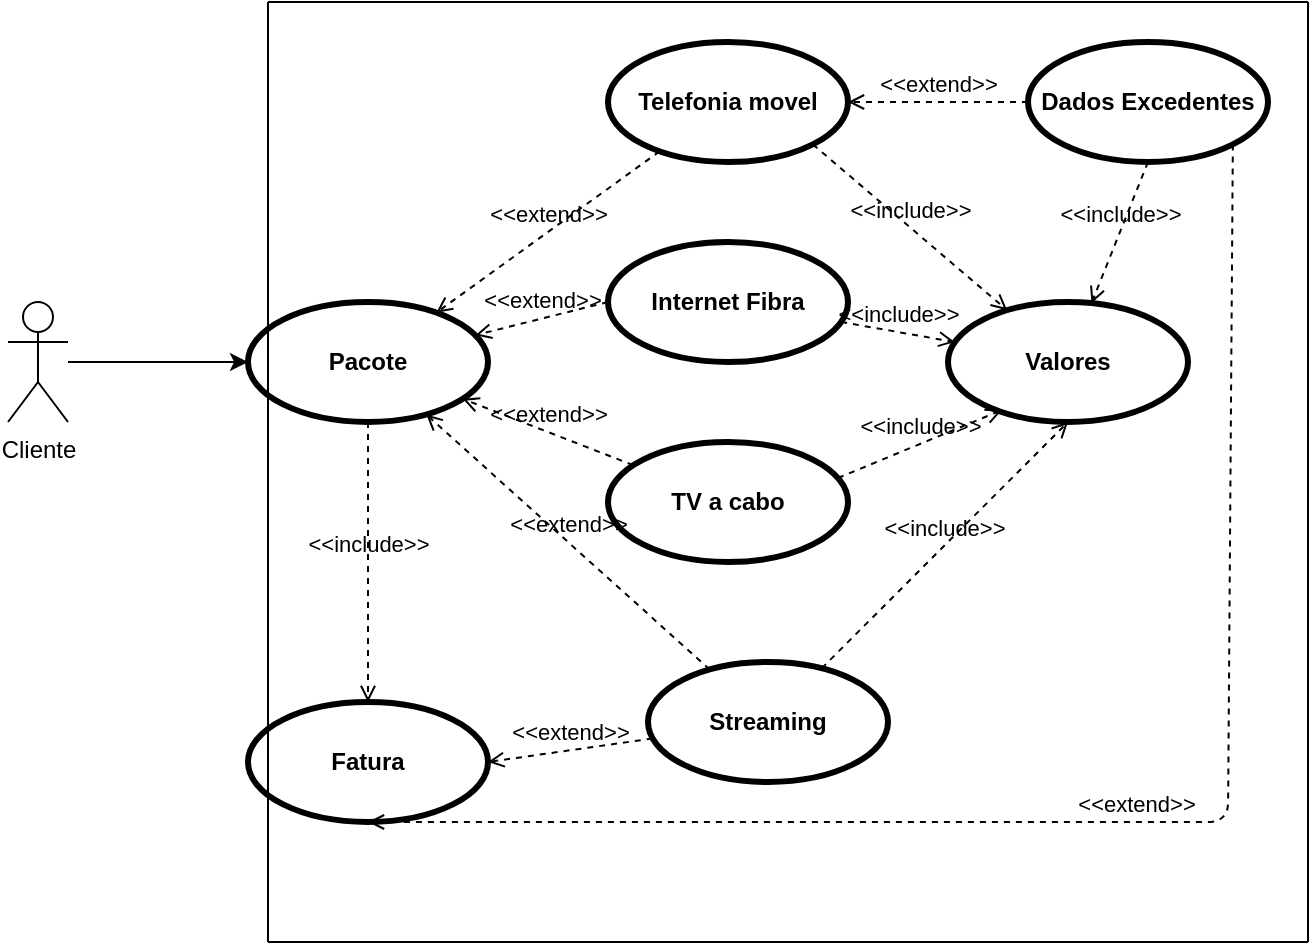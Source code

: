 <mxfile version="14.4.3" type="device"><diagram id="vM5mbAopHErgWm3sfwu7" name="Página-1"><mxGraphModel dx="852" dy="504" grid="1" gridSize="10" guides="1" tooltips="1" connect="1" arrows="1" fold="1" page="1" pageScale="1" pageWidth="827" pageHeight="1169" math="0" shadow="0"><root><mxCell id="0"/><mxCell id="1" parent="0"/><mxCell id="7Kt9a6MuLK5Bq8CgFnJq-1" style="edgeStyle=orthogonalEdgeStyle;rounded=0;orthogonalLoop=1;jettySize=auto;html=1;entryX=0;entryY=0.5;entryDx=0;entryDy=0;" edge="1" parent="1" source="8WbRk7bnxreEaYC1EVbO-1" target="8WbRk7bnxreEaYC1EVbO-4"><mxGeometry relative="1" as="geometry"/></mxCell><mxCell id="8WbRk7bnxreEaYC1EVbO-1" value="Cliente" style="shape=umlActor;html=1;verticalLabelPosition=bottom;verticalAlign=top;align=center;" parent="1" vertex="1"><mxGeometry x="50" y="160" width="30" height="60" as="geometry"/></mxCell><mxCell id="8WbRk7bnxreEaYC1EVbO-4" value="Pacote" style="shape=ellipse;html=1;strokeWidth=3;fontStyle=1;whiteSpace=wrap;align=center;perimeter=ellipsePerimeter;" parent="1" vertex="1"><mxGeometry x="170" y="160" width="120" height="60" as="geometry"/></mxCell><mxCell id="8WbRk7bnxreEaYC1EVbO-6" value="Streaming" style="shape=ellipse;html=1;strokeWidth=3;fontStyle=1;whiteSpace=wrap;align=center;perimeter=ellipsePerimeter;" parent="1" vertex="1"><mxGeometry x="370" y="340" width="120" height="60" as="geometry"/></mxCell><mxCell id="8WbRk7bnxreEaYC1EVbO-11" value="TV a cabo" style="shape=ellipse;html=1;strokeWidth=3;fontStyle=1;whiteSpace=wrap;align=center;perimeter=ellipsePerimeter;" parent="1" vertex="1"><mxGeometry x="350" y="230" width="120" height="60" as="geometry"/></mxCell><mxCell id="8WbRk7bnxreEaYC1EVbO-13" value="Internet Fibra" style="shape=ellipse;html=1;strokeWidth=3;fontStyle=1;whiteSpace=wrap;align=center;perimeter=ellipsePerimeter;" parent="1" vertex="1"><mxGeometry x="350" y="130" width="120" height="60" as="geometry"/></mxCell><mxCell id="8WbRk7bnxreEaYC1EVbO-15" value="Dados Excedentes" style="shape=ellipse;html=1;strokeWidth=3;fontStyle=1;whiteSpace=wrap;align=center;perimeter=ellipsePerimeter;" parent="1" vertex="1"><mxGeometry x="560" y="30" width="120" height="60" as="geometry"/></mxCell><mxCell id="8WbRk7bnxreEaYC1EVbO-17" value="Valores" style="shape=ellipse;html=1;strokeWidth=3;fontStyle=1;whiteSpace=wrap;align=center;perimeter=ellipsePerimeter;" parent="1" vertex="1"><mxGeometry x="520" y="160" width="120" height="60" as="geometry"/></mxCell><mxCell id="8WbRk7bnxreEaYC1EVbO-19" value="Telefonia movel" style="shape=ellipse;html=1;strokeWidth=3;fontStyle=1;whiteSpace=wrap;align=center;perimeter=ellipsePerimeter;" parent="1" vertex="1"><mxGeometry x="350" y="30" width="120" height="60" as="geometry"/></mxCell><mxCell id="8WbRk7bnxreEaYC1EVbO-23" value="Fatura" style="shape=ellipse;html=1;strokeWidth=3;fontStyle=1;whiteSpace=wrap;align=center;perimeter=ellipsePerimeter;" parent="1" vertex="1"><mxGeometry x="170" y="360" width="120" height="60" as="geometry"/></mxCell><mxCell id="8WbRk7bnxreEaYC1EVbO-28" value="" style="endArrow=none;html=1;" parent="1" edge="1"><mxGeometry width="50" height="50" relative="1" as="geometry"><mxPoint x="180" y="10" as="sourcePoint"/><mxPoint x="700" y="10" as="targetPoint"/><Array as="points"><mxPoint x="450" y="10"/></Array></mxGeometry></mxCell><mxCell id="8WbRk7bnxreEaYC1EVbO-29" value="" style="endArrow=none;html=1;" parent="1" edge="1"><mxGeometry width="50" height="50" relative="1" as="geometry"><mxPoint x="180" y="480" as="sourcePoint"/><mxPoint x="700" y="480" as="targetPoint"/></mxGeometry></mxCell><mxCell id="8WbRk7bnxreEaYC1EVbO-30" value="" style="endArrow=none;html=1;" parent="1" edge="1"><mxGeometry width="50" height="50" relative="1" as="geometry"><mxPoint x="700" y="480" as="sourcePoint"/><mxPoint x="700" y="10" as="targetPoint"/></mxGeometry></mxCell><mxCell id="8WbRk7bnxreEaYC1EVbO-31" value="" style="endArrow=none;html=1;" parent="1" edge="1"><mxGeometry width="50" height="50" relative="1" as="geometry"><mxPoint x="180" y="10" as="sourcePoint"/><mxPoint x="180" y="480" as="targetPoint"/></mxGeometry></mxCell><mxCell id="7Kt9a6MuLK5Bq8CgFnJq-2" value="&amp;lt;&amp;lt;extend&amp;gt;&amp;gt;" style="html=1;verticalAlign=bottom;labelBackgroundColor=none;endArrow=open;endFill=0;dashed=1;" edge="1" parent="1" source="8WbRk7bnxreEaYC1EVbO-19" target="8WbRk7bnxreEaYC1EVbO-4"><mxGeometry width="160" relative="1" as="geometry"><mxPoint x="330" y="260" as="sourcePoint"/><mxPoint x="490" y="260" as="targetPoint"/></mxGeometry></mxCell><mxCell id="7Kt9a6MuLK5Bq8CgFnJq-3" value="&amp;lt;&amp;lt;extend&amp;gt;&amp;gt;" style="html=1;verticalAlign=bottom;labelBackgroundColor=none;endArrow=open;endFill=0;dashed=1;exitX=0;exitY=0.5;exitDx=0;exitDy=0;" edge="1" parent="1" source="8WbRk7bnxreEaYC1EVbO-13" target="8WbRk7bnxreEaYC1EVbO-4"><mxGeometry width="160" relative="1" as="geometry"><mxPoint x="327.425" y="170.002" as="sourcePoint"/><mxPoint x="292.57" y="206" as="targetPoint"/></mxGeometry></mxCell><mxCell id="7Kt9a6MuLK5Bq8CgFnJq-7" value="&amp;lt;&amp;lt;extend&amp;gt;&amp;gt;" style="html=1;verticalAlign=bottom;labelBackgroundColor=none;endArrow=open;endFill=0;dashed=1;" edge="1" parent="1" source="8WbRk7bnxreEaYC1EVbO-11" target="8WbRk7bnxreEaYC1EVbO-4"><mxGeometry width="160" relative="1" as="geometry"><mxPoint x="353.855" y="127.002" as="sourcePoint"/><mxPoint x="319" y="163" as="targetPoint"/></mxGeometry></mxCell><mxCell id="7Kt9a6MuLK5Bq8CgFnJq-8" value="&amp;lt;&amp;lt;extend&amp;gt;&amp;gt;" style="html=1;verticalAlign=bottom;labelBackgroundColor=none;endArrow=open;endFill=0;dashed=1;" edge="1" parent="1" source="8WbRk7bnxreEaYC1EVbO-6" target="8WbRk7bnxreEaYC1EVbO-4"><mxGeometry width="160" relative="1" as="geometry"><mxPoint x="363.855" y="137.002" as="sourcePoint"/><mxPoint x="329" y="173" as="targetPoint"/></mxGeometry></mxCell><mxCell id="7Kt9a6MuLK5Bq8CgFnJq-13" value="&amp;lt;&amp;lt;include&amp;gt;&amp;gt;" style="html=1;verticalAlign=bottom;labelBackgroundColor=none;endArrow=open;endFill=0;dashed=1;" edge="1" parent="1" source="8WbRk7bnxreEaYC1EVbO-13" target="8WbRk7bnxreEaYC1EVbO-17"><mxGeometry width="160" relative="1" as="geometry"><mxPoint x="330" y="250" as="sourcePoint"/><mxPoint x="490" y="250" as="targetPoint"/></mxGeometry></mxCell><mxCell id="7Kt9a6MuLK5Bq8CgFnJq-14" value="&amp;lt;&amp;lt;include&amp;gt;&amp;gt;" style="html=1;verticalAlign=bottom;labelBackgroundColor=none;endArrow=open;endFill=0;dashed=1;entryX=0.225;entryY=0.9;entryDx=0;entryDy=0;entryPerimeter=0;exitX=0.958;exitY=0.3;exitDx=0;exitDy=0;exitPerimeter=0;" edge="1" parent="1" source="8WbRk7bnxreEaYC1EVbO-11" target="8WbRk7bnxreEaYC1EVbO-17"><mxGeometry width="160" relative="1" as="geometry"><mxPoint x="495.92" y="119.127" as="sourcePoint"/><mxPoint x="584.291" y="101.142" as="targetPoint"/></mxGeometry></mxCell><mxCell id="7Kt9a6MuLK5Bq8CgFnJq-15" value="&amp;lt;&amp;lt;extend&amp;gt;&amp;gt;" style="html=1;verticalAlign=bottom;labelBackgroundColor=none;endArrow=open;endFill=0;dashed=1;" edge="1" parent="1" source="8WbRk7bnxreEaYC1EVbO-15" target="8WbRk7bnxreEaYC1EVbO-19"><mxGeometry width="160" relative="1" as="geometry"><mxPoint x="540.113" y="84.769" as="sourcePoint"/><mxPoint x="460.002" y="129.998" as="targetPoint"/></mxGeometry></mxCell><mxCell id="7Kt9a6MuLK5Bq8CgFnJq-16" value="&amp;lt;&amp;lt;include&amp;gt;&amp;gt;" style="html=1;verticalAlign=bottom;labelBackgroundColor=none;endArrow=open;endFill=0;dashed=1;exitX=0.5;exitY=1;exitDx=0;exitDy=0;" edge="1" parent="1" source="8WbRk7bnxreEaYC1EVbO-15" target="8WbRk7bnxreEaYC1EVbO-17"><mxGeometry width="160" relative="1" as="geometry"><mxPoint x="446.354" y="249.702" as="sourcePoint"/><mxPoint x="587" y="224" as="targetPoint"/></mxGeometry></mxCell><mxCell id="7Kt9a6MuLK5Bq8CgFnJq-17" value="&amp;lt;&amp;lt;include&amp;gt;&amp;gt;" style="html=1;verticalAlign=bottom;labelBackgroundColor=none;endArrow=open;endFill=0;dashed=1;exitX=1;exitY=1;exitDx=0;exitDy=0;" edge="1" parent="1" source="8WbRk7bnxreEaYC1EVbO-19" target="8WbRk7bnxreEaYC1EVbO-17"><mxGeometry width="160" relative="1" as="geometry"><mxPoint x="456.354" y="259.702" as="sourcePoint"/><mxPoint x="597" y="234" as="targetPoint"/></mxGeometry></mxCell><mxCell id="7Kt9a6MuLK5Bq8CgFnJq-18" value="&amp;lt;&amp;lt;include&amp;gt;&amp;gt;" style="html=1;verticalAlign=bottom;labelBackgroundColor=none;endArrow=open;endFill=0;dashed=1;entryX=0.5;entryY=1;entryDx=0;entryDy=0;" edge="1" parent="1" source="8WbRk7bnxreEaYC1EVbO-6" target="8WbRk7bnxreEaYC1EVbO-17"><mxGeometry width="160" relative="1" as="geometry"><mxPoint x="444.96" y="248" as="sourcePoint"/><mxPoint x="587" y="224" as="targetPoint"/></mxGeometry></mxCell><mxCell id="7Kt9a6MuLK5Bq8CgFnJq-19" value="&amp;lt;&amp;lt;include&amp;gt;&amp;gt;" style="html=1;verticalAlign=bottom;labelBackgroundColor=none;endArrow=open;endFill=0;dashed=1;exitX=0.5;exitY=1;exitDx=0;exitDy=0;" edge="1" parent="1" source="8WbRk7bnxreEaYC1EVbO-4" target="8WbRk7bnxreEaYC1EVbO-23"><mxGeometry width="160" relative="1" as="geometry"><mxPoint x="330" y="250" as="sourcePoint"/><mxPoint x="490" y="250" as="targetPoint"/></mxGeometry></mxCell><mxCell id="7Kt9a6MuLK5Bq8CgFnJq-20" value="&amp;lt;&amp;lt;extend&amp;gt;&amp;gt;" style="html=1;verticalAlign=bottom;labelBackgroundColor=none;endArrow=open;endFill=0;dashed=1;entryX=1;entryY=0.5;entryDx=0;entryDy=0;" edge="1" parent="1" source="8WbRk7bnxreEaYC1EVbO-6" target="8WbRk7bnxreEaYC1EVbO-23"><mxGeometry width="160" relative="1" as="geometry"><mxPoint x="372.523" y="251.657" as="sourcePoint"/><mxPoint x="287.361" y="218.418" as="targetPoint"/></mxGeometry></mxCell><mxCell id="7Kt9a6MuLK5Bq8CgFnJq-21" value="&amp;lt;&amp;lt;extend&amp;gt;&amp;gt;" style="html=1;verticalAlign=bottom;labelBackgroundColor=none;endArrow=open;endFill=0;dashed=1;entryX=0.5;entryY=1;entryDx=0;entryDy=0;exitX=1;exitY=1;exitDx=0;exitDy=0;" edge="1" parent="1" source="8WbRk7bnxreEaYC1EVbO-15" target="8WbRk7bnxreEaYC1EVbO-23"><mxGeometry width="160" relative="1" as="geometry"><mxPoint x="382.523" y="261.657" as="sourcePoint"/><mxPoint x="297.361" y="228.418" as="targetPoint"/><Array as="points"><mxPoint x="660" y="420"/></Array></mxGeometry></mxCell></root></mxGraphModel></diagram></mxfile>